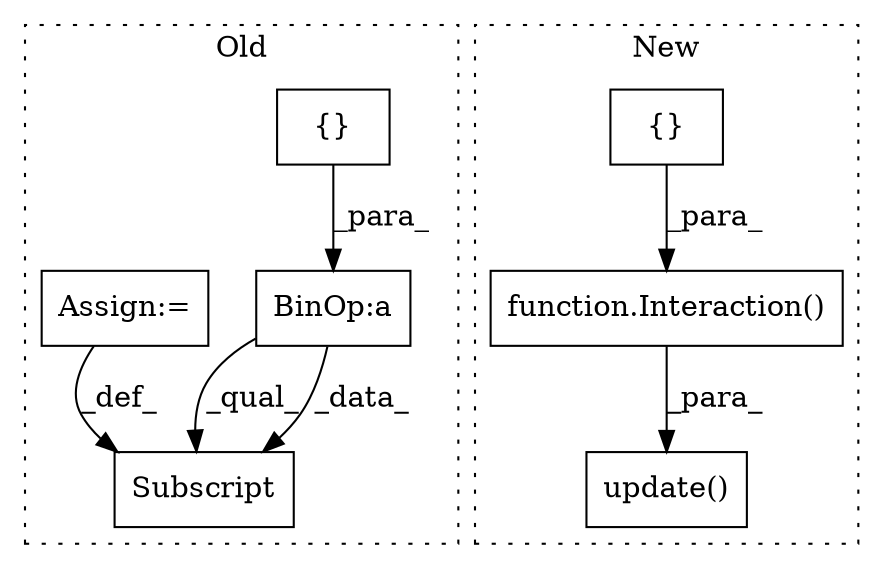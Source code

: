 digraph G {
subgraph cluster0 {
1 [label="Subscript" a="63" s="10058,0" l="26,0" shape="box"];
5 [label="{}" a="59" s="9996,10002" l="1,0" shape="box"];
6 [label="Assign:=" a="68" s="10084" l="3" shape="box"];
7 [label="BinOp:a" a="82" s="10003" l="3" shape="box"];
label = "Old";
style="dotted";
}
subgraph cluster1 {
2 [label="function.Interaction()" a="75" s="9482,9522" l="12,1" shape="box"];
3 [label="update()" a="75" s="9466,9523" l="16,1" shape="box"];
4 [label="{}" a="95" s="9494,9521" l="1,1" shape="box"];
label = "New";
style="dotted";
}
2 -> 3 [label="_para_"];
4 -> 2 [label="_para_"];
5 -> 7 [label="_para_"];
6 -> 1 [label="_def_"];
7 -> 1 [label="_qual_"];
7 -> 1 [label="_data_"];
}